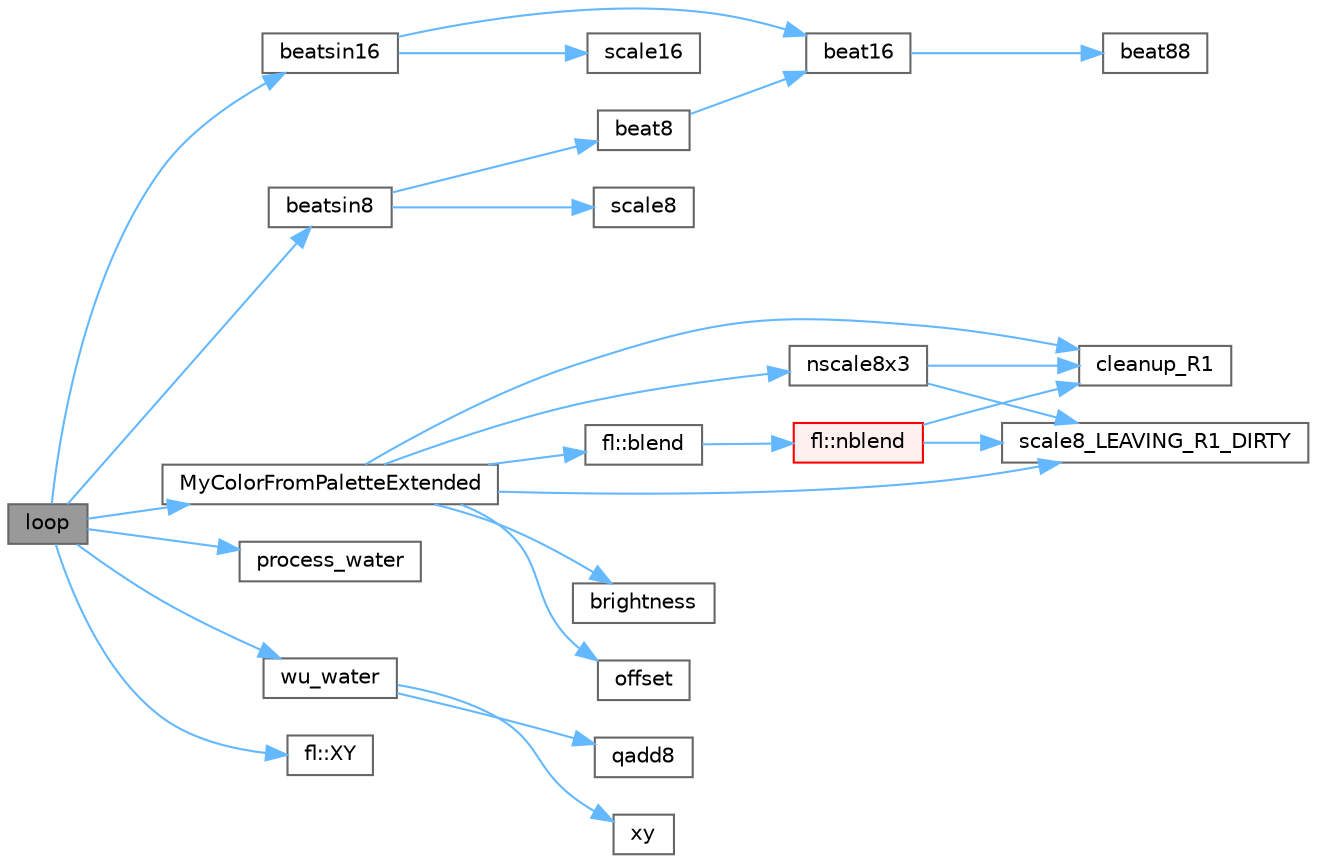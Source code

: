 digraph "loop"
{
 // INTERACTIVE_SVG=YES
 // LATEX_PDF_SIZE
  bgcolor="transparent";
  edge [fontname=Helvetica,fontsize=10,labelfontname=Helvetica,labelfontsize=10];
  node [fontname=Helvetica,fontsize=10,shape=box,height=0.2,width=0.4];
  rankdir="LR";
  Node1 [id="Node000001",label="loop",height=0.2,width=0.4,color="gray40", fillcolor="grey60", style="filled", fontcolor="black",tooltip=" "];
  Node1 -> Node2 [id="edge1_Node000001_Node000002",color="steelblue1",style="solid",tooltip=" "];
  Node2 [id="Node000002",label="beatsin16",height=0.2,width=0.4,color="grey40", fillcolor="white", style="filled",URL="$d6/d6c/group___beat_generators_gaa46e5de1c4c27833359e7a97a18c839b.html#gaa46e5de1c4c27833359e7a97a18c839b",tooltip="Generates a 16-bit sine wave at a given BPM that oscillates within a given range."];
  Node2 -> Node3 [id="edge2_Node000002_Node000003",color="steelblue1",style="solid",tooltip=" "];
  Node3 [id="Node000003",label="beat16",height=0.2,width=0.4,color="grey40", fillcolor="white", style="filled",URL="$d6/d6c/group___beat_generators_gade6acbf6fd3c9d346148bccfcafb2fe2.html#gade6acbf6fd3c9d346148bccfcafb2fe2",tooltip="Generates a 16-bit \"sawtooth\" wave at a given BPM."];
  Node3 -> Node4 [id="edge3_Node000003_Node000004",color="steelblue1",style="solid",tooltip=" "];
  Node4 [id="Node000004",label="beat88",height=0.2,width=0.4,color="grey40", fillcolor="white", style="filled",URL="$d6/d6c/group___beat_generators_ga1b48fc520db5f40910caf79974992395.html#ga1b48fc520db5f40910caf79974992395",tooltip="Generates a 16-bit \"sawtooth\" wave at a given BPM, with BPM specified in Q8.8 fixed-point format."];
  Node2 -> Node5 [id="edge4_Node000002_Node000005",color="steelblue1",style="solid",tooltip=" "];
  Node5 [id="Node000005",label="scale16",height=0.2,width=0.4,color="grey40", fillcolor="white", style="filled",URL="$d0/da8/group___scaling_ga1ff8ac00ad78e22acc7bb7445bfdb145.html#ga1ff8ac00ad78e22acc7bb7445bfdb145",tooltip="Scale a 16-bit unsigned value by an 16-bit value, which is treated as the numerator of a fraction who..."];
  Node1 -> Node6 [id="edge5_Node000001_Node000006",color="steelblue1",style="solid",tooltip=" "];
  Node6 [id="Node000006",label="beatsin8",height=0.2,width=0.4,color="grey40", fillcolor="white", style="filled",URL="$d6/d6c/group___beat_generators_gaecd7cbfc2640407cabf75afcc7d9ddf4.html#gaecd7cbfc2640407cabf75afcc7d9ddf4",tooltip="Generates an 8-bit sine wave at a given BPM that oscillates within a given range."];
  Node6 -> Node7 [id="edge6_Node000006_Node000007",color="steelblue1",style="solid",tooltip=" "];
  Node7 [id="Node000007",label="beat8",height=0.2,width=0.4,color="grey40", fillcolor="white", style="filled",URL="$d6/d6c/group___beat_generators_ga12014943214a72eec31433d9682d4ebe.html#ga12014943214a72eec31433d9682d4ebe",tooltip="Generates an 8-bit \"sawtooth\" wave at a given BPM."];
  Node7 -> Node3 [id="edge7_Node000007_Node000003",color="steelblue1",style="solid",tooltip=" "];
  Node6 -> Node8 [id="edge8_Node000006_Node000008",color="steelblue1",style="solid",tooltip=" "];
  Node8 [id="Node000008",label="scale8",height=0.2,width=0.4,color="grey40", fillcolor="white", style="filled",URL="$d0/da8/group___scaling_gad7535ccda9c92470c4e6ee0265585555.html#gad7535ccda9c92470c4e6ee0265585555",tooltip="Scale one byte by a second one, which is treated as the numerator of a fraction whose denominator is ..."];
  Node1 -> Node9 [id="edge9_Node000001_Node000009",color="steelblue1",style="solid",tooltip=" "];
  Node9 [id="Node000009",label="MyColorFromPaletteExtended",height=0.2,width=0.4,color="grey40", fillcolor="white", style="filled",URL="$d8/da0/_fx_water_8h_aa04e7c98cb0803818832555bf128fb57.html#aa04e7c98cb0803818832555bf128fb57",tooltip=" "];
  Node9 -> Node10 [id="edge10_Node000009_Node000010",color="steelblue1",style="solid",tooltip=" "];
  Node10 [id="Node000010",label="fl::blend",height=0.2,width=0.4,color="grey40", fillcolor="white", style="filled",URL="$d4/d36/namespacefl_a924fc8748f53389e55fdc63bfc14b805.html#a924fc8748f53389e55fdc63bfc14b805",tooltip=" "];
  Node10 -> Node11 [id="edge11_Node000010_Node000011",color="steelblue1",style="solid",tooltip=" "];
  Node11 [id="Node000011",label="fl::nblend",height=0.2,width=0.4,color="red", fillcolor="#FFF0F0", style="filled",URL="$d4/d36/namespacefl_aa1e0cd66825220bead12cfc1ab7f33c6.html#aa1e0cd66825220bead12cfc1ab7f33c6",tooltip=" "];
  Node11 -> Node13 [id="edge12_Node000011_Node000013",color="steelblue1",style="solid",tooltip=" "];
  Node13 [id="Node000013",label="cleanup_R1",height=0.2,width=0.4,color="grey40", fillcolor="white", style="filled",URL="$d0/da5/group___scaling_dirty_ga3fade00fb4cf5b937b973128198a7a79.html#ga3fade00fb4cf5b937b973128198a7a79",tooltip="Clean up the r1 register after a series of *LEAVING_R1_DIRTY calls."];
  Node11 -> Node14 [id="edge13_Node000011_Node000014",color="steelblue1",style="solid",tooltip=" "];
  Node14 [id="Node000014",label="scale8_LEAVING_R1_DIRTY",height=0.2,width=0.4,color="grey40", fillcolor="white", style="filled",URL="$d0/da5/group___scaling_dirty_ga7386235cada3aca429b189681d2ec56d.html#ga7386235cada3aca429b189681d2ec56d",tooltip="This version of scale8() does not clean up the R1 register on AVR."];
  Node9 -> Node15 [id="edge14_Node000009_Node000015",color="steelblue1",style="solid",tooltip=" "];
  Node15 [id="Node000015",label="brightness",height=0.2,width=0.4,color="grey40", fillcolor="white", style="filled",URL="$da/dc7/advanced_8h_a96d9503945476f13a97c8f406269fcef.html#a96d9503945476f13a97c8f406269fcef",tooltip=" "];
  Node9 -> Node13 [id="edge15_Node000009_Node000013",color="steelblue1",style="solid",tooltip=" "];
  Node9 -> Node16 [id="edge16_Node000009_Node000016",color="steelblue1",style="solid",tooltip=" "];
  Node16 [id="Node000016",label="nscale8x3",height=0.2,width=0.4,color="grey40", fillcolor="white", style="filled",URL="$d0/da8/group___scaling_ga39bf87e5526120889086cab19ac749b1.html#ga39bf87e5526120889086cab19ac749b1",tooltip="Scale three one-byte values by a fourth one, which is treated as the numerator of a fraction whose de..."];
  Node16 -> Node13 [id="edge17_Node000016_Node000013",color="steelblue1",style="solid",tooltip=" "];
  Node16 -> Node14 [id="edge18_Node000016_Node000014",color="steelblue1",style="solid",tooltip=" "];
  Node9 -> Node17 [id="edge19_Node000009_Node000017",color="steelblue1",style="solid",tooltip=" "];
  Node17 [id="Node000017",label="offset",height=0.2,width=0.4,color="grey40", fillcolor="white", style="filled",URL="$d6/daf/direct_8h_a0b3fd115c40d6ac683a810a572fc6104.html#a0b3fd115c40d6ac683a810a572fc6104",tooltip=" "];
  Node9 -> Node14 [id="edge20_Node000009_Node000014",color="steelblue1",style="solid",tooltip=" "];
  Node1 -> Node18 [id="edge21_Node000001_Node000018",color="steelblue1",style="solid",tooltip=" "];
  Node18 [id="Node000018",label="process_water",height=0.2,width=0.4,color="grey40", fillcolor="white", style="filled",URL="$d8/da0/_fx_water_8h_a441df3ba1962a1bbf84b2a5a0f169647.html#a441df3ba1962a1bbf84b2a5a0f169647",tooltip=" "];
  Node1 -> Node19 [id="edge22_Node000001_Node000019",color="steelblue1",style="solid",tooltip=" "];
  Node19 [id="Node000019",label="wu_water",height=0.2,width=0.4,color="grey40", fillcolor="white", style="filled",URL="$d8/da0/_fx_water_8h_a99b8e3f2d300619826b169bc482a2a98.html#a99b8e3f2d300619826b169bc482a2a98",tooltip=" "];
  Node19 -> Node20 [id="edge23_Node000019_Node000020",color="steelblue1",style="solid",tooltip=" "];
  Node20 [id="Node000020",label="qadd8",height=0.2,width=0.4,color="grey40", fillcolor="white", style="filled",URL="$d5/d98/group___math_ga07133b3085824d0fcd4f5086d286c4b5.html#ga07133b3085824d0fcd4f5086d286c4b5",tooltip="Add one byte to another, saturating at 0xFF."];
  Node19 -> Node21 [id="edge24_Node000019_Node000021",color="steelblue1",style="solid",tooltip=" "];
  Node21 [id="Node000021",label="xy",height=0.2,width=0.4,color="grey40", fillcolor="white", style="filled",URL="$de/d2f/_p_j_r_c_spectrum_analyzer_8h_a310eea447890e3471c6b27fd79dc94fc.html#a310eea447890e3471c6b27fd79dc94fc",tooltip=" "];
  Node1 -> Node22 [id="edge25_Node000001_Node000022",color="steelblue1",style="solid",tooltip=" "];
  Node22 [id="Node000022",label="fl::XY",height=0.2,width=0.4,color="grey40", fillcolor="white", style="filled",URL="$d4/d36/namespacefl_a1a755d397081546e180267b49c276428.html#a1a755d397081546e180267b49c276428",tooltip=" "];
}
